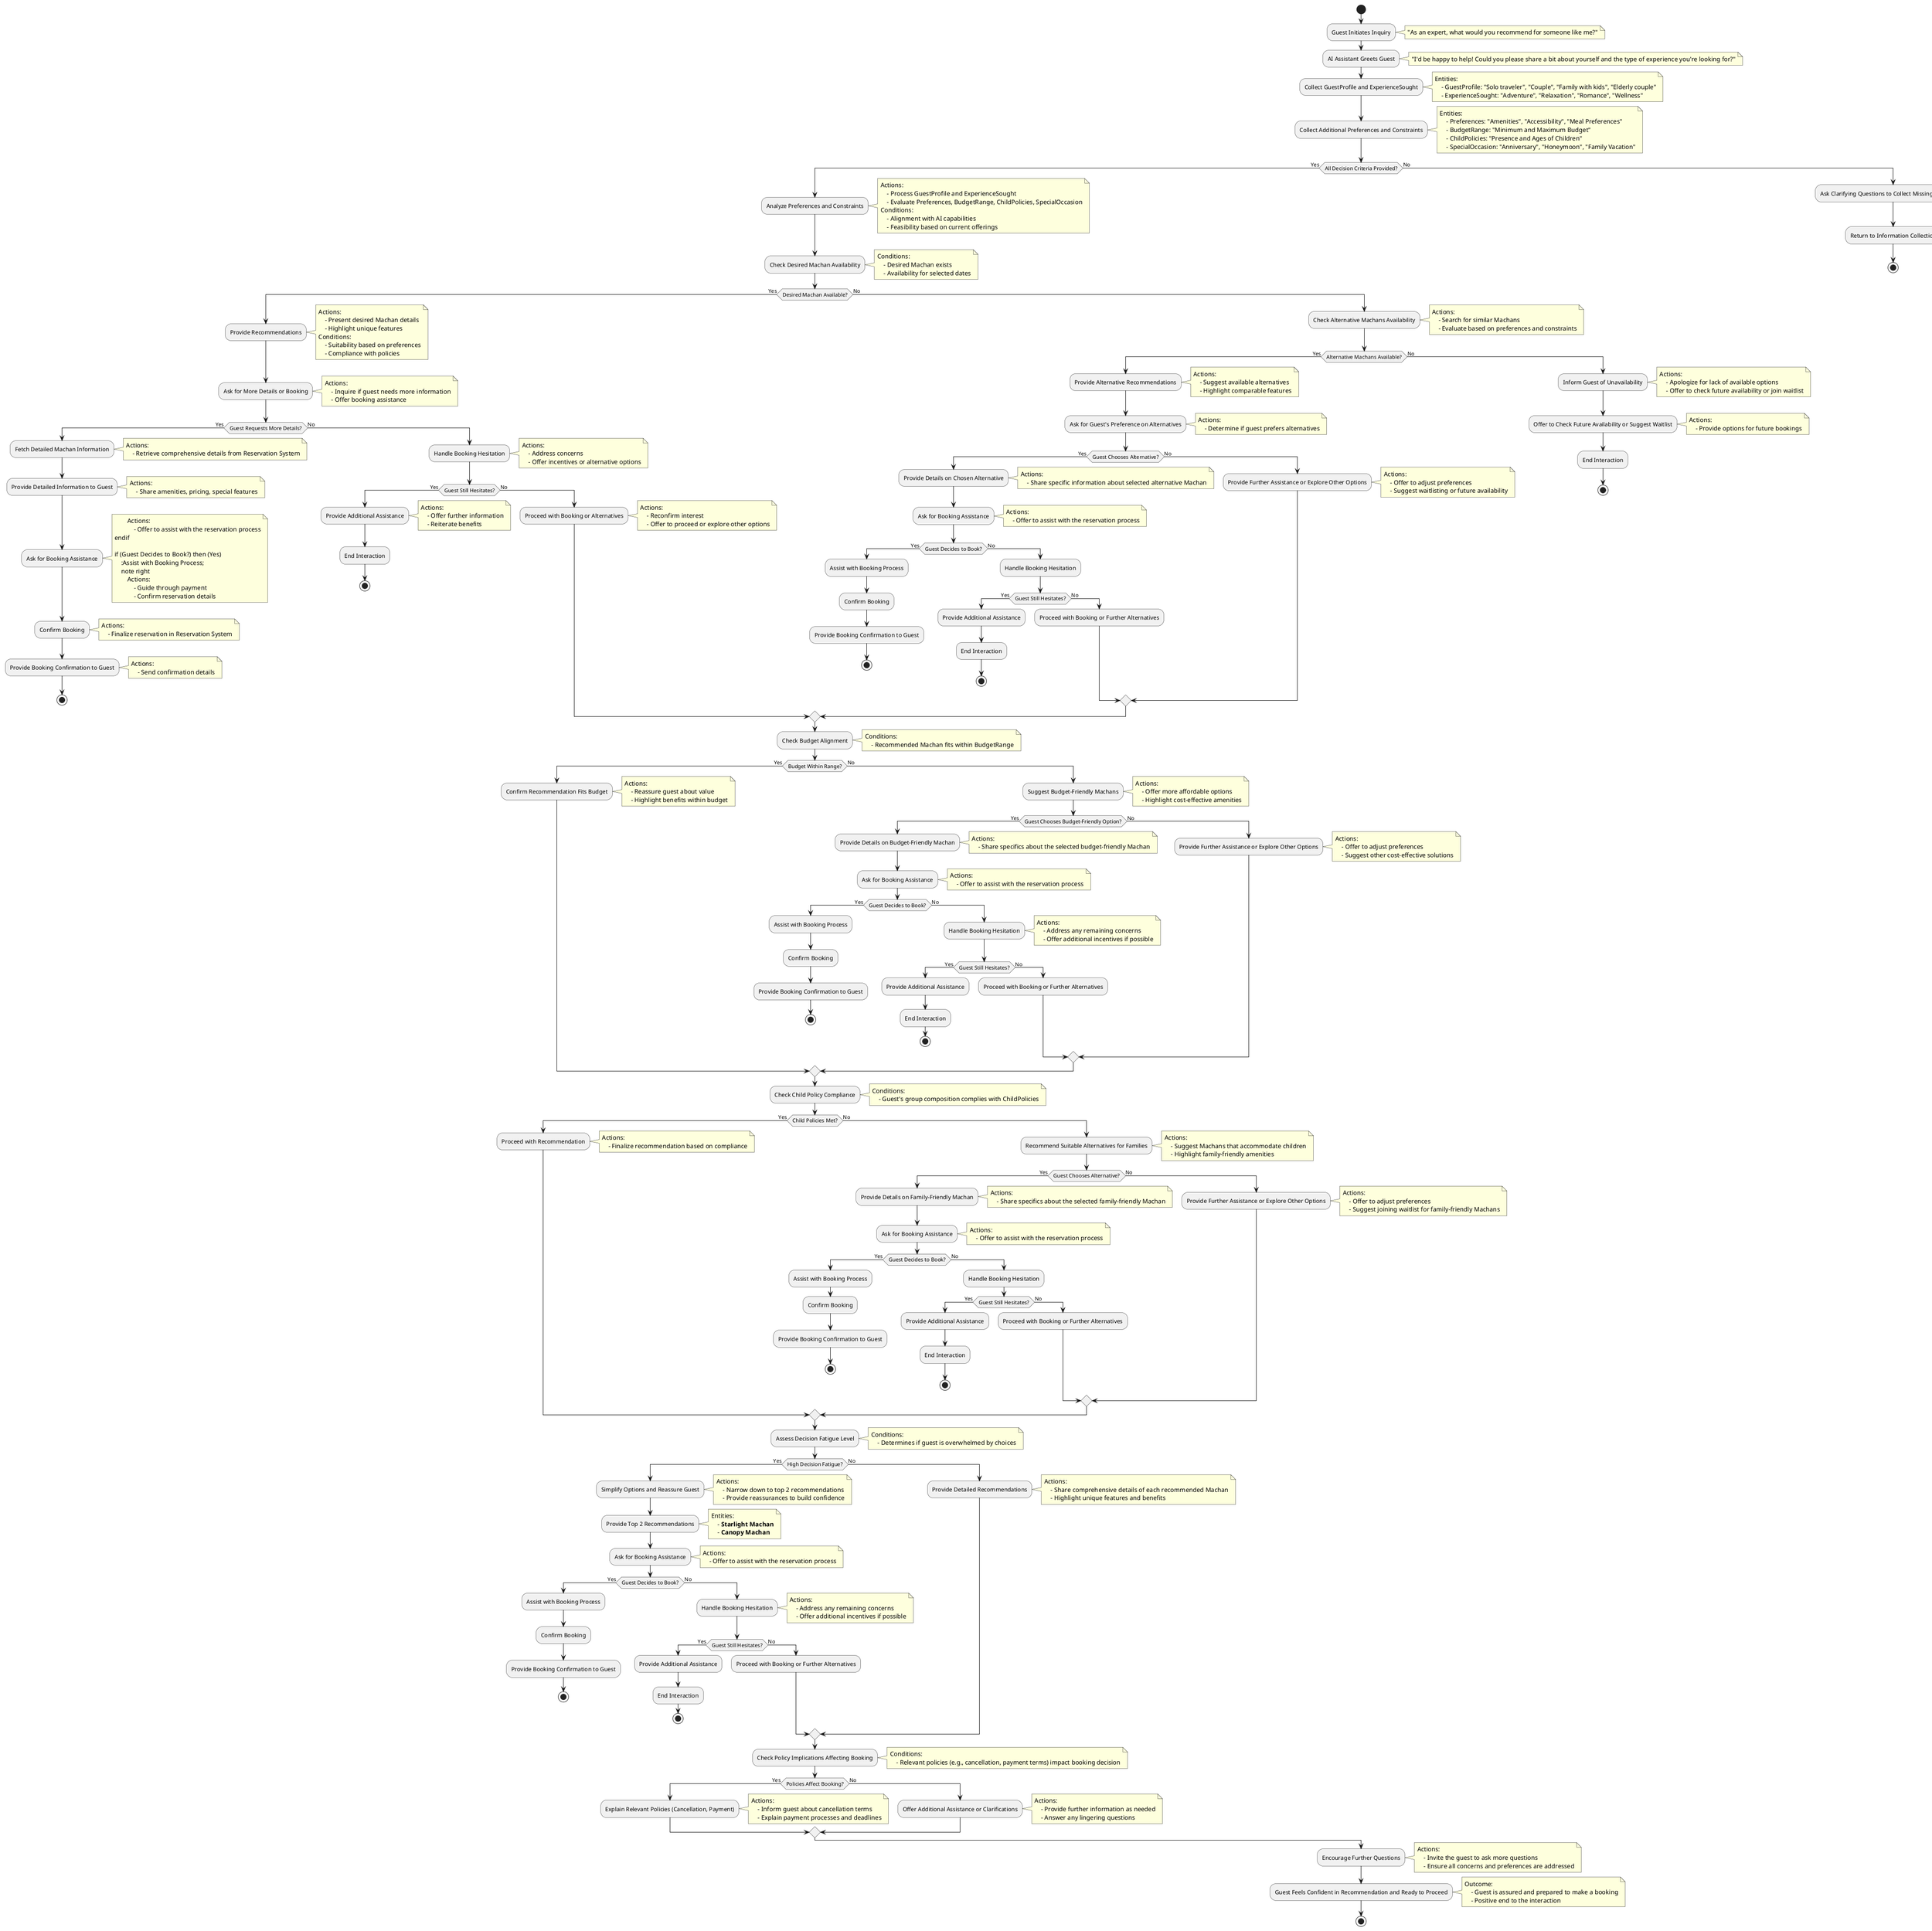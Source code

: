 @startuml
start

:Guest Initiates Inquiry;
note right
    "As an expert, what would you recommend for someone like me?"
end note

:AI Assistant Greets Guest;
note right
    "I'd be happy to help! Could you please share a bit about yourself and the type of experience you're looking for?"
end note

:Collect GuestProfile and ExperienceSought;
note right
    Entities:
        - GuestProfile: "Solo traveler", "Couple", "Family with kids", "Elderly couple"
        - ExperienceSought: "Adventure", "Relaxation", "Romance", "Wellness"
end note

:Collect Additional Preferences and Constraints;
note right
    Entities:
        - Preferences: "Amenities", "Accessibility", "Meal Preferences"
        - BudgetRange: "Minimum and Maximum Budget"
        - ChildPolicies: "Presence and Ages of Children"
        - SpecialOccasion: "Anniversary", "Honeymoon", "Family Vacation"
end note

if (All Decision Criteria Provided?) then (Yes)
    :Analyze Preferences and Constraints;
    note right
        Actions:
            - Process GuestProfile and ExperienceSought
            - Evaluate Preferences, BudgetRange, ChildPolicies, SpecialOccasion
        Conditions:
            - Alignment with AI capabilities
            - Feasibility based on current offerings
    end note
    
    :Check Desired Machan Availability;
    note right
        Conditions:
            - Desired Machan exists
            - Availability for selected dates
    end note

    if (Desired Machan Available?) then (Yes)
        :Provide Recommendations;
        note right
            Actions:
                - Present desired Machan details
                - Highlight unique features
            Conditions:
                - Suitability based on preferences
                - Compliance with policies
        end note

        :Ask for More Details or Booking;
        note right
            Actions:
                - Inquire if guest needs more information
                - Offer booking assistance
        end note

        if (Guest Requests More Details?) then (Yes)
            :Fetch Detailed Machan Information;
            note right
                Actions:
                    - Retrieve comprehensive details from Reservation System
            end note

            :Provide Detailed Information to Guest;
            note right
                Actions:
                    - Share amenities, pricing, special features
            end note

            :Ask for Booking Assistance;
            note right
                Actions:
                    - Offer to assist with the reservation process
        endif

        if (Guest Decides to Book?) then (Yes)
            :Assist with Booking Process;
            note right
                Actions:
                    - Guide through payment
                    - Confirm reservation details
            end note

            :Confirm Booking;
            note right
                Actions:
                    - Finalize reservation in Reservation System
            end note

            :Provide Booking Confirmation to Guest;
            note right
                Actions:
                    - Send confirmation details
            end note

            stop
        else (No)
            :Handle Booking Hesitation;
            note right
                Actions:
                    - Address concerns
                    - Offer incentives or alternative options
            end note

            if (Guest Still Hesitates?) then (Yes)
                :Provide Additional Assistance;
                note right
                    Actions:
                        - Offer further information
                        - Reiterate benefits
                end note

                :End Interaction;
                stop
            else (No)
                :Proceed with Booking or Alternatives;
                note right
                    Actions:
                        - Reconfirm interest
                        - Offer to proceed or explore other options
                end note
            endif
        endif
    else (No)
        :Check Alternative Machans Availability;
        note right
            Actions:
                - Search for similar Machans
                - Evaluate based on preferences and constraints
        end note

        if (Alternative Machans Available?) then (Yes)
            :Provide Alternative Recommendations;
            note right
                Actions:
                    - Suggest available alternatives
                    - Highlight comparable features
            end note

            :Ask for Guest's Preference on Alternatives;
            note right
                Actions:
                    - Determine if guest prefers alternatives
            end note

            if (Guest Chooses Alternative?) then (Yes)
                :Provide Details on Chosen Alternative;
                note right
                    Actions:
                        - Share specific information about selected alternative Machan
                end note

                :Ask for Booking Assistance;
                note right
                    Actions:
                        - Offer to assist with the reservation process
                end note

                if (Guest Decides to Book?) then (Yes)
                    :Assist with Booking Process;
                    :Confirm Booking;
                    :Provide Booking Confirmation to Guest;
                    stop
                else (No)
                    :Handle Booking Hesitation;
                    if (Guest Still Hesitates?) then (Yes)
                        :Provide Additional Assistance;
                        :End Interaction;
                        stop
                    else (No)
                        :Proceed with Booking or Further Alternatives;
                    endif
                endif
            else (No)
                :Provide Further Assistance or Explore Other Options;
                note right
                    Actions:
                        - Offer to adjust preferences
                        - Suggest waitlisting or future availability
                end note
            endif
        else (No)
            :Inform Guest of Unavailability;
            note right
                Actions:
                    - Apologize for lack of available options
                    - Offer to check future availability or join waitlist
            end note

            :Offer to Check Future Availability or Suggest Waitlist;
            note right
                Actions:
                    - Provide options for future bookings
            end note

            :End Interaction;
            stop
        endif
    endif

    :Check Budget Alignment;
    note right
        Conditions:
            - Recommended Machan fits within BudgetRange
    end note

    if (Budget Within Range?) then (Yes)
        :Confirm Recommendation Fits Budget;
        note right
            Actions:
                - Reassure guest about value
                - Highlight benefits within budget
        end note
    else (No)
        :Suggest Budget-Friendly Machans;
        note right
            Actions:
                - Offer more affordable options
                - Highlight cost-effective amenities
        end note

        if (Guest Chooses Budget-Friendly Option?) then (Yes)
            :Provide Details on Budget-Friendly Machan;
            note right
                Actions:
                    - Share specifics about the selected budget-friendly Machan
            end note

            :Ask for Booking Assistance;
            note right
                Actions:
                    - Offer to assist with the reservation process
            end note

            if (Guest Decides to Book?) then (Yes)
                :Assist with Booking Process;
                :Confirm Booking;
                :Provide Booking Confirmation to Guest;
                stop
            else (No)
                :Handle Booking Hesitation;
                note right
                    Actions:
                        - Address any remaining concerns
                        - Offer additional incentives if possible
                end note

                if (Guest Still Hesitates?) then (Yes)
                    :Provide Additional Assistance;
                    :End Interaction;
                    stop
                else (No)
                    :Proceed with Booking or Further Alternatives;
                endif
            endif
        else (No)
            :Provide Further Assistance or Explore Other Options;
            note right
                Actions:
                    - Offer to adjust preferences
                    - Suggest other cost-effective solutions
            end note
        endif
    endif

    :Check Child Policy Compliance;
    note right
        Conditions:
            - Guest's group composition complies with ChildPolicies
    end note

    if (Child Policies Met?) then (Yes)
        :Proceed with Recommendation;
        note right
            Actions:
                - Finalize recommendation based on compliance
        end note
    else (No)
        :Recommend Suitable Alternatives for Families;
        note right
            Actions:
                - Suggest Machans that accommodate children
                - Highlight family-friendly amenities
        end note

        if (Guest Chooses Alternative?) then (Yes)
            :Provide Details on Family-Friendly Machan;
            note right
                Actions:
                    - Share specifics about the selected family-friendly Machan
            end note

            :Ask for Booking Assistance;
            note right
                Actions:
                    - Offer to assist with the reservation process
            end note

            if (Guest Decides to Book?) then (Yes)
                :Assist with Booking Process;
                :Confirm Booking;
                :Provide Booking Confirmation to Guest;
                stop
            else (No)
                :Handle Booking Hesitation;
                if (Guest Still Hesitates?) then (Yes)
                    :Provide Additional Assistance;
                    :End Interaction;
                    stop
                else (No)
                    :Proceed with Booking or Further Alternatives;
                endif
            endif
        else (No)
            :Provide Further Assistance or Explore Other Options;
            note right
                Actions:
                    - Offer to adjust preferences
                    - Suggest joining waitlist for family-friendly Machans
            end note
        endif
    endif

    :Assess Decision Fatigue Level;
    note right
        Conditions:
            - Determines if guest is overwhelmed by choices
    end note

    if (High Decision Fatigue?) then (Yes)
        :Simplify Options and Reassure Guest;
        note right
            Actions:
                - Narrow down to top 2 recommendations
                - Provide reassurances to build confidence
        end note

        :Provide Top 2 Recommendations;
        note right
            Entities:
                - **Starlight Machan**
                - **Canopy Machan**
        end note

        :Ask for Booking Assistance;
        note right
            Actions:
                - Offer to assist with the reservation process
        end note

        if (Guest Decides to Book?) then (Yes)
            :Assist with Booking Process;
            :Confirm Booking;
            :Provide Booking Confirmation to Guest;
            stop
        else (No)
            :Handle Booking Hesitation;
            note right
                Actions:
                    - Address any remaining concerns
                    - Offer additional incentives if possible
            end note

            if (Guest Still Hesitates?) then (Yes)
                :Provide Additional Assistance;
                :End Interaction;
                stop
            else (No)
                :Proceed with Booking or Further Alternatives;
            endif
        endif
    else (No)
        :Provide Detailed Recommendations;
        note right
            Actions:
                - Share comprehensive details of each recommended Machan
                - Highlight unique features and benefits
        end note
    endif

    :Check Policy Implications Affecting Booking;
    note right
        Conditions:
            - Relevant policies (e.g., cancellation, payment terms) impact booking decision
    end note

    if (Policies Affect Booking?) then (Yes)
        :Explain Relevant Policies (Cancellation, Payment);
        note right
            Actions:
                - Inform guest about cancellation terms
                - Explain payment processes and deadlines
        end note
    else (No)
        :Offer Additional Assistance or Clarifications;
        note right
            Actions:
                - Provide further information as needed
                - Answer any lingering questions
        end note
    endif

else (No)
    :Ask Clarifying Questions to Collect Missing Information;
    note right
        Actions:
            - Engage guest to gather all necessary preferences and requirements
            - Ensure completeness of data for accurate recommendations
    end note

    :Return to Information Collection;
    note right
        Actions:
            - Prompt guest to provide missing details
    end note

    stop
endif

:Encourage Further Questions;
note right
    Actions:
        - Invite the guest to ask more questions
        - Ensure all concerns and preferences are addressed
end note

:Guest Feels Confident in Recommendation and Ready to Proceed;
note right
    Outcome:
        - Guest is assured and prepared to make a booking
        - Positive end to the interaction
end note

stop
@enduml



## **1. Personalized Accommodation Recommendations**

### **Guest Intent:**

"I have specific preferences and need help choosing the best accommodation for my stay."

**Guest's Job to Be Done:**

Delegate the complexity of selecting the ideal accommodation that matches their unique preferences and requirements.

**Outcome for the Guest:**

Receive personalized recommendations that align with their needs, leading to a confident and satisfying booking decision.

**Outcome for the Business:**

Increase the likelihood of a booking by providing tailored options, enhancing guest satisfaction and fostering trust.

**Compulsory Entities:**

- **GuestPreferences**
    - **Type:** List of Strings
    - **Purpose:** Capture specific desires and needs.
    - **Possible Values:** "Privacy", "Luxury", "Eco-friendly features", "Family-friendly", "Romantic ambiance"
- **GroupSize**
    - **Type:** Integer
    - **Purpose:** Determine the number of guests.
    - **Possible Values:** 1 to 10+
- **VacationDates**
    - **Type:** Date Range
    - **Purpose:** Identify the intended stay period.
    - **Possible Values:** Specific check-in and check-out dates.
- **BudgetRange**
    - **Type:** Numeric Range
    - **Purpose:** Understand financial constraints.
    - **Possible Values:** Any monetary range.

**Key Conditions:**

- **Match Between Preferences and Available Machans**
    - **Description:** Ensure that the available accommodations align with the guest's specific preferences.
    - **Related Entities:** GuestPreferences, GroupSize
    - **Possible Values:** Availability status.
- **Budget Alignment**
    - **Description:** Recommendations should fit within the guest's budget.
    - **Related Entities:** BudgetRange
    - **Possible Values:** Within budget, Over budget

**Primary Actions:**

- **Collect Detailed Preferences**
    - **Description:** Engage with the guest to gather all necessary preferences.
    - **Required Entities:** GuestPreferences, GroupSize, BudgetRange
    - **Resulting State Change:** Comprehensive understanding of guest needs.
- **Analyze and Match Preferences**
    - **Description:** Use guest inputs to identify suitable accommodations.
    - **Required Entities:** All collected entities
    - **Resulting State Change:** List of matching Machans.
- **Provide Personalized Recommendations**
    - **Description:** Present tailored options highlighting how they meet the guest's needs.
    - **Required Entities:** Matching Machans
    - **Resulting State Change:** Guest informed about best-fit options.

**Core Conversation Flow:**

- **Initial State:**
    
    Entities Collected: Partial (e.g., GuestPreferences)
    
- **IF** GuestPreferences and GroupSize are provided **THEN**
    - **Action:** Analyze available options that match preferences.
    - **IF** Matching Machans are found within BudgetRange **THEN**
        - **Action:** Provide personalized recommendations.
    - **ELSE**
        - **Action:** Suggest adjusting preferences or budget.
- **ELSE**
    - **Action:** Ask clarifying questions to collect missing entities.
- **Final State:**
    
    Guest feels confident in the recommendations and is inclined to proceed with booking.
    

**Critical Error Handling:**

- **Error:** No Machans match all preferences.
    - **Recovery Action:** Prioritize preferences and offer the closest matches.
- **Error:** BudgetRange conflicts with GuestPreferences.
    - **Recovery Action:** Discuss potential compromises or alternative dates for better rates.

**Evidence/Citation:**

- **Stakeholder Input:**
    - *Sana emphasized the importance of understanding guest preferences to provide tailored recommendations that build trust (Meeting Transcript, 00:15).*
- **Context from Meeting Transcript:**
    - *"We must ensure that guests feel their unique needs are understood and that we're offering solutions that truly match what they're looking for."* — **Sanat** (Meeting Transcript, 00:20)

---
